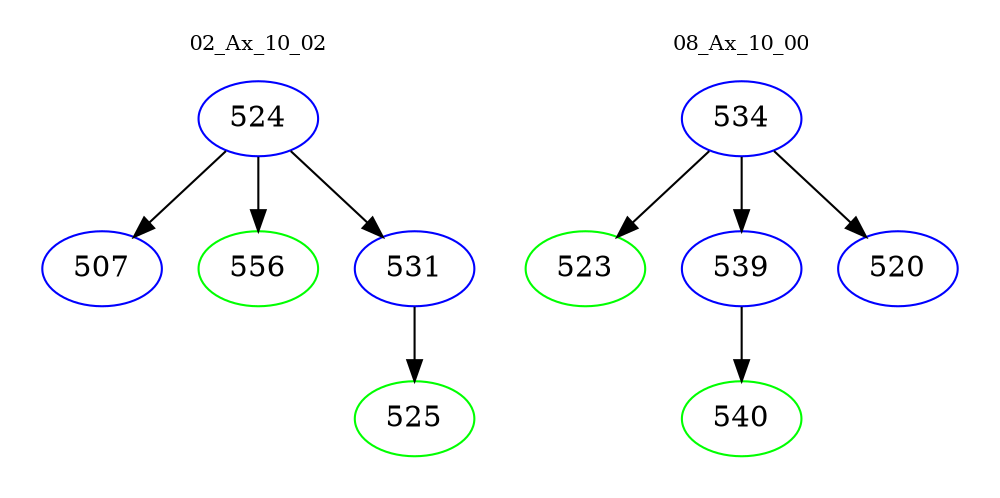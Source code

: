 digraph{
subgraph cluster_0 {
color = white
label = "02_Ax_10_02";
fontsize=10;
T0_524 [label="524", color="blue"]
T0_524 -> T0_507 [color="black"]
T0_507 [label="507", color="blue"]
T0_524 -> T0_556 [color="black"]
T0_556 [label="556", color="green"]
T0_524 -> T0_531 [color="black"]
T0_531 [label="531", color="blue"]
T0_531 -> T0_525 [color="black"]
T0_525 [label="525", color="green"]
}
subgraph cluster_1 {
color = white
label = "08_Ax_10_00";
fontsize=10;
T1_534 [label="534", color="blue"]
T1_534 -> T1_523 [color="black"]
T1_523 [label="523", color="green"]
T1_534 -> T1_539 [color="black"]
T1_539 [label="539", color="blue"]
T1_539 -> T1_540 [color="black"]
T1_540 [label="540", color="green"]
T1_534 -> T1_520 [color="black"]
T1_520 [label="520", color="blue"]
}
}

